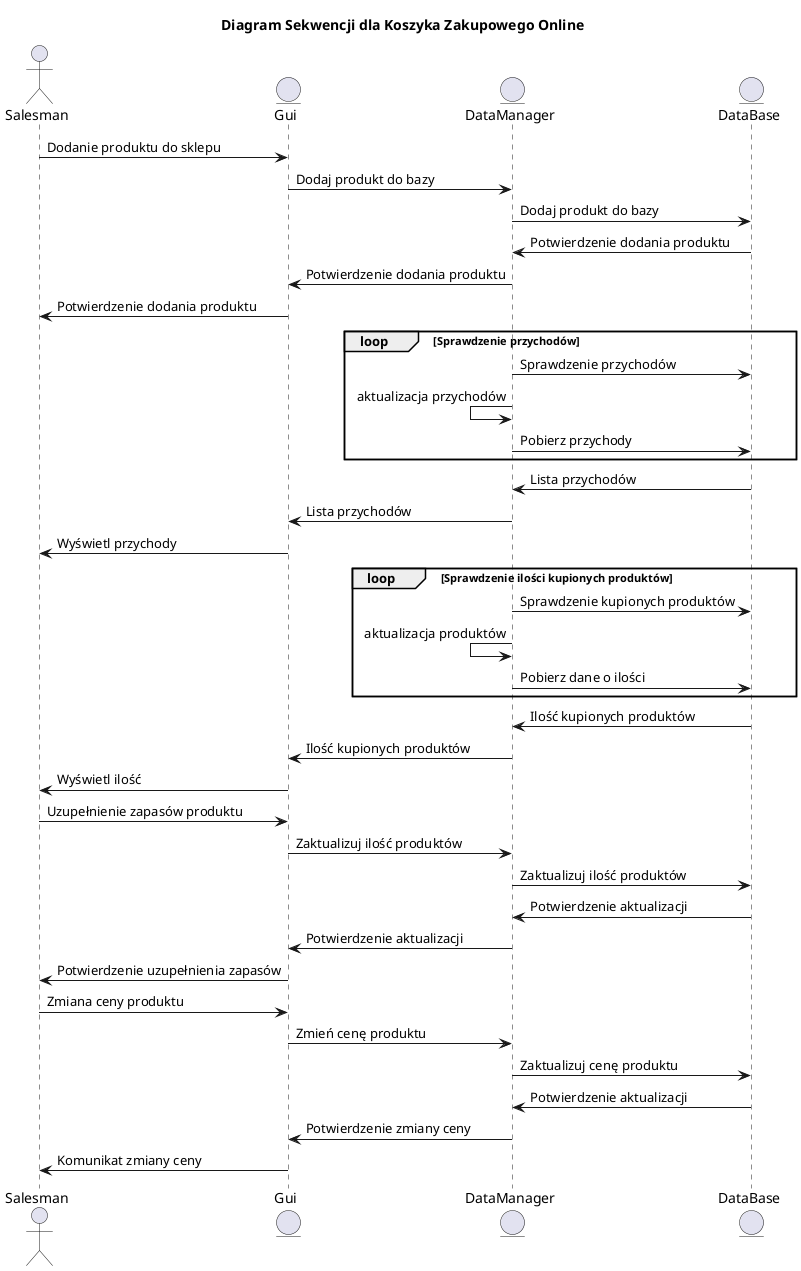 @startuml
title Diagram Sekwencji dla Koszyka Zakupowego Online

actor Salesman
entity Gui
entity DataManager
entity DataBase


' Sprzedawca dodaje produkt do sklepu
Salesman -> Gui : Dodanie produktu do sklepu
Gui -> DataManager : Dodaj produkt do bazy
DataManager -> DataBase : Dodaj produkt do bazy
DataBase -> DataManager : Potwierdzenie dodania produktu
DataManager -> Gui : Potwierdzenie dodania produktu
Gui -> Salesman : Potwierdzenie dodania produktu

' Sprzedawca sprawdza przychody
loop Sprawdzenie przychodów
    DataManager -> DataBase : Sprawdzenie przychodów
    DataManager <- DataManager : aktualizacja przychodów
    DataManager -> DataBase : Pobierz przychody
    end
DataBase -> DataManager : Lista przychodów
DataManager -> Gui : Lista przychodów
Gui -> Salesman : Wyświetl przychody

' Sprzedawca sprawdza ilość kupionych produktów
loop Sprawdzenie ilości kupionych produktów
    DataManager -> DataBase : Sprawdzenie kupionych produktów
    DataManager <- DataManager : aktualizacja produktów
    DataManager -> DataBase : Pobierz dane o ilości
    end
DataBase -> DataManager : Ilość kupionych produktów
DataManager -> Gui : Ilość kupionych produktów
Gui -> Salesman : Wyświetl ilość

' Sprzedawca uzupełnia zapasy
Salesman -> Gui : Uzupełnienie zapasów produktu
Gui -> DataManager : Zaktualizuj ilość produktów
DataManager -> DataBase : Zaktualizuj ilość produktów
DataBase -> DataManager : Potwierdzenie aktualizacji
DataManager -> Gui : Potwierdzenie aktualizacji
Gui -> Salesman : Potwierdzenie uzupełnienia zapasów

Salesman -> Gui : Zmiana ceny produktu
Gui -> DataManager : Zmień cenę produktu
DataManager -> DataBase : Zaktualizuj cenę produktu
DataBase -> DataManager : Potwierdzenie aktualizacji
DataManager -> Gui : Potwierdzenie zmiany ceny
Gui -> Salesman : Komunikat zmiany ceny


@enduml

